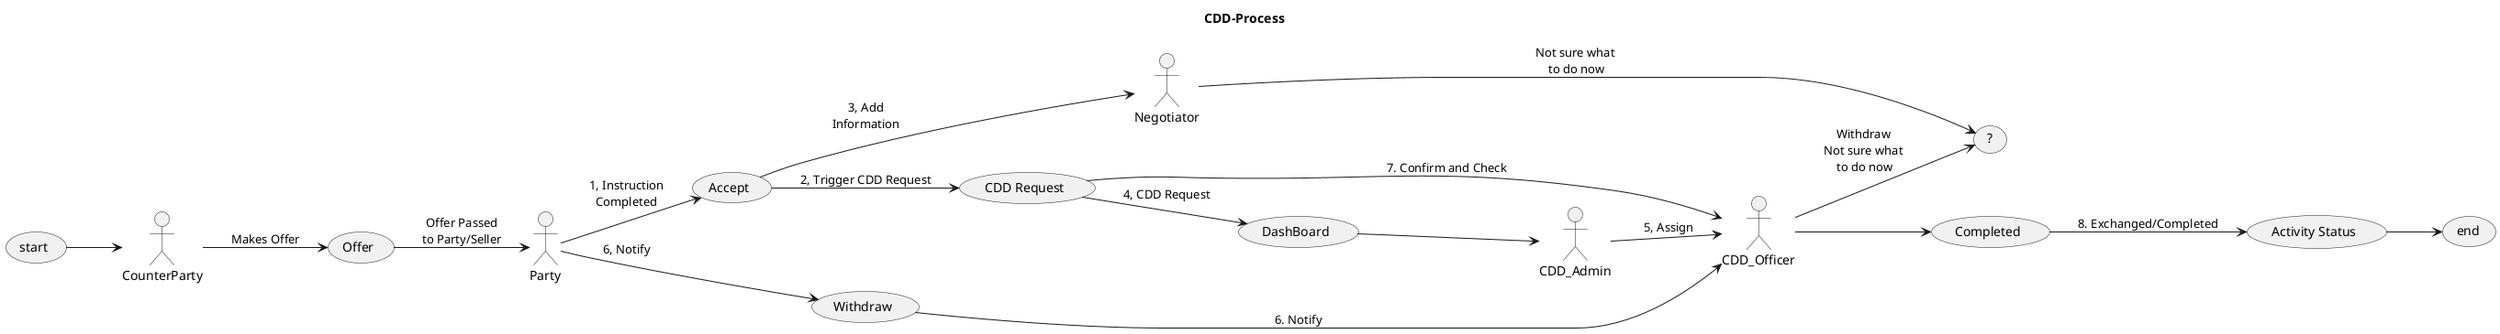 @startuml CDDProcess

title CDD-Process

left to right direction

(start) --> CounterParty
CounterParty --> (Offer) : Makes Offer
(Offer) --> Party : Offer Passed\nto Party/Seller
Party --> (Accept) : 1, Instruction\nCompleted
(Accept) --> (CDD Request) : 2, Trigger CDD Request
(Accept) --> Negotiator : 3, Add\nInformation
Negotiator --> (?) : Not sure what\n to do now
(CDD Request) --> (DashBoard) : 4, CDD Request
(DashBoard) --> CDD_Admin
CDD_Admin --> CDD_Officer : 5, Assign
Party --> (Withdraw) : 6, Notify
(Withdraw) --> CDD_Officer : 6. Notify
(CDD Request) --> CDD_Officer : 7. Confirm and Check
CDD_Officer --> (Completed)
CDD_Officer --> (?) : Withdraw\nNot sure what\n to do now
(Completed) --> (Activity Status) : 8. Exchanged/Completed
(Activity Status) --> (end)

' state "CounterParty" as CounterParty
' state "Offer" as Offer
' state "Party" as Party
' state "Accept" as Accept
' state "CDD Request" as CDDRequest
' state "Negotiator" as Negotiator
' state "DashBoard" as DashBoard
' state "CDD_Admin" as CDD_Admin
' state "Withdraw" as Withdraw
' state "CDD_Officer" as CDD_Officer
' state "Completed" as Completed
' state "CDD_Officer" as CDD_Officer
' state "Activity Status" as ActivityStatus
' state "?" as quest

' [*] --> CounterParty
' CounterParty --> Offer
' Offer --> Party
' Party --> Accept
' Accept --> CDDRequest
' Accept --> Negotiator
' Negotiator --> quest
' CDDRequest --> DashBoard
' DashBoard --> CDD_Admin
' CDD_Admin --> CDD_Officer
' Party --> Withdraw
' Withdraw --> CDD_Officer
' CDD_Officer --> Completed
' CDD_Officer --> quest
' Completed --> ActivityStatus
' ActivityStatus --> [*]


@enduml